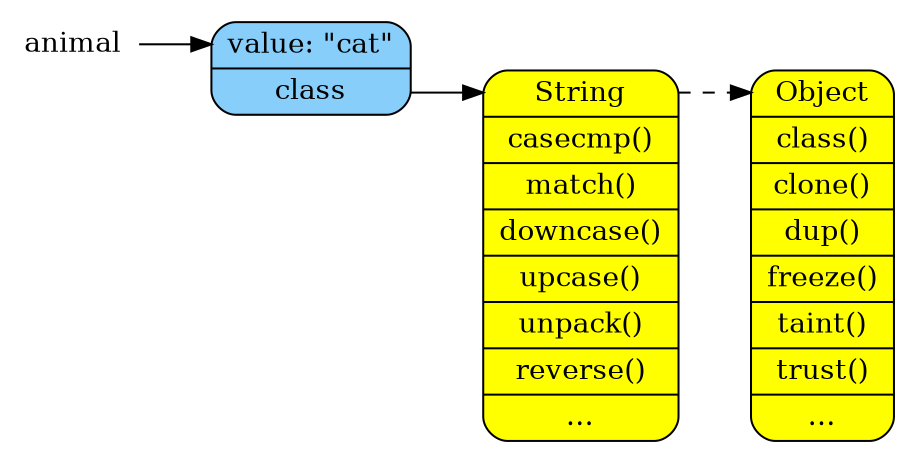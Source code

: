 digraph finite_state_machine {
	size="8,3"
	rankdir = "LR"


  /* Variables */
  node [shape=none,fillcolor=white];
  animal;

  /* Objects */
  node [shape = Mrecord, fillcolor=lightskyblue, style=filled];
  cat [label = "<value>value: \"cat\"|<class>class"];

  /* Classes */
  node [shape = Mrecord, fillcolor=yellow, style=filled];
  String [label="<__self__>String|casecmp()|match()|downcase()|upcase()|unpack()|reverse()|…"];
  Object [label="<__self__>Object|class()|clone()|dup()|freeze()|taint()|trust()|…"];

  /* References */
  cat:class -> String:__self__;
  animal -> cat:value;

  /* Inheritance Chains */
  edge [style=dashed]
  String:__self__ -> Object:__self__;
}